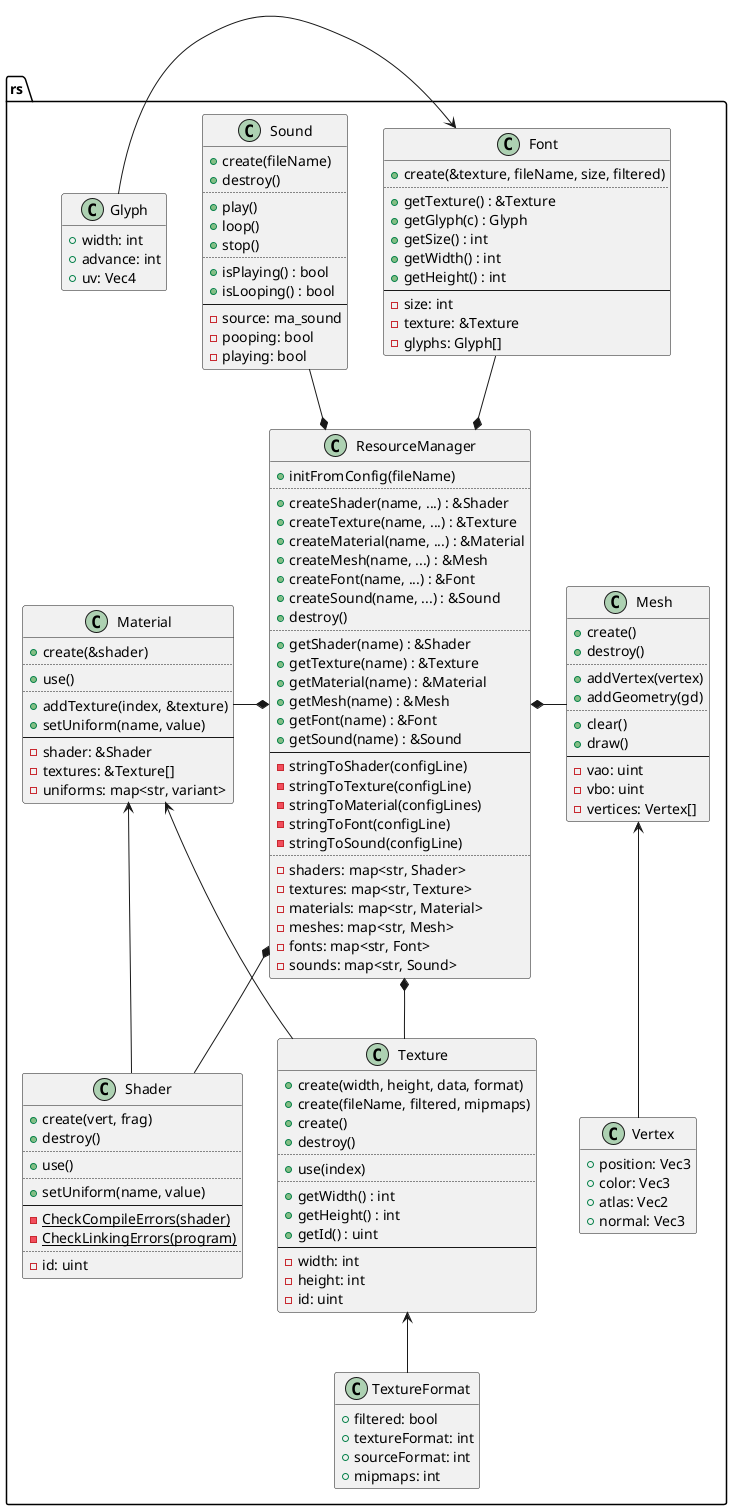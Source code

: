 @startuml
set separator ::

class rs::Shader {
	+create(vert, frag)
	+destroy()
	..
	+use()
	..
	+setUniform(name, value)
	--
	{static} -CheckCompileErrors(shader)
	{static} -CheckLinkingErrors(program)
	..
	-id: uint
}

class rs::TextureFormat {
	+filtered: bool
	+textureFormat: int
	+sourceFormat: int
	+mipmaps: int
}
hide TextureFormat methods

class rs::Texture {
	+create(width, height, data, format)
	+create(fileName, filtered, mipmaps)
	+create()
	+destroy()
	..
	+use(index)
	..
	+getWidth() : int
	+getHeight() : int
	+getId() : uint
	--
	-width: int
	-height: int
	-id: uint
}

class rs::Material {
	+create(&shader)
	..
	+use()
	..
	+addTexture(index, &texture)
	+setUniform(name, value)
	--
	-shader: &Shader
	-textures: &Texture[]
	-uniforms: map<str, variant>
}

class rs::Vertex {
	+position: Vec3
	+color: Vec3
	+atlas: Vec2
	+normal: Vec3
}
hide Vertex methods

class rs::Mesh {
	+create()
	+destroy()
	..
	+addVertex(vertex)
	+addGeometry(gd)
	..
	+clear()
	+draw()
	--
	-vao: uint
	-vbo: uint
	-vertices: Vertex[]
}

class rs::Glyph {
	+width: int
	+advance: int
	+uv: Vec4
}
hide Glyph methods

class rs::Font {
	+create(&texture, fileName, size, filtered)
	..
	+getTexture() : &Texture
	+getGlyph(c) : Glyph
	+getSize() : int
	+getWidth() : int
	+getHeight() : int
	--
	-size: int
	-texture: &Texture
	-glyphs: Glyph[]
}

class rs::Sound {
	+create(fileName)
	+destroy()
	..
	+play()
	+loop()
	+stop()
	..
	+isPlaying() : bool
	+isLooping() : bool
	--
	-source: ma_sound
	-pooping: bool
	-playing: bool
}

class rs::ResourceManager {
	+initFromConfig(fileName)
	..
	+createShader(name, ...) : &Shader
	+createTexture(name, ...) : &Texture
	+createMaterial(name, ...) : &Material
	+createMesh(name, ...) : &Mesh
	+createFont(name, ...) : &Font
	+createSound(name, ...) : &Sound
	+destroy()
	..
	+getShader(name) : &Shader
	+getTexture(name) : &Texture
	+getMaterial(name) : &Material
	+getMesh(name) : &Mesh
	+getFont(name) : &Font
	+getSound(name) : &Sound
	--
	-stringToShader(configLine)
	-stringToTexture(configLine)
	-stringToMaterial(configLines)
	-stringToFont(configLine)
	-stringToSound(configLine)
	..
	-shaders: map<str, Shader>
	-textures: map<str, Texture>
	-materials: map<str, Material>
	-meshes: map<str, Mesh>
	-fonts: map<str, Font>
	-sounds: map<str, Sound>
}

Texture <-down- TextureFormat

Material <-- Shader
Material <-- Texture

Mesh <-down- Vertex

Font <-left- Glyph

ResourceManager *-down- Shader
ResourceManager *-down- Texture
ResourceManager *-left- Material
ResourceManager *-right- Mesh
ResourceManager *-up- Font
ResourceManager *-up- Sound

@enduml
